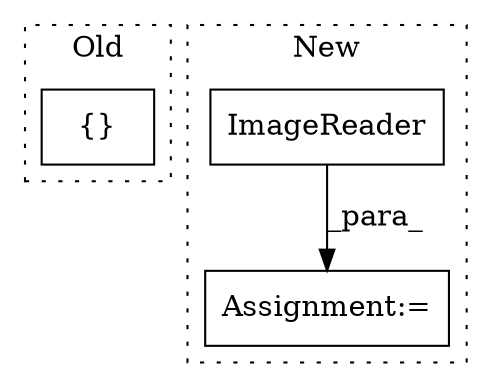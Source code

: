 digraph G {
subgraph cluster0 {
1 [label="{}" a="4" s="3833,3870" l="1,1" shape="box"];
label = "Old";
style="dotted";
}
subgraph cluster1 {
2 [label="ImageReader" a="32" s="3975,4002" l="12,1" shape="box"];
3 [label="Assignment:=" a="7" s="3974" l="1" shape="box"];
label = "New";
style="dotted";
}
2 -> 3 [label="_para_"];
}